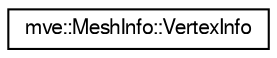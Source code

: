 digraph "Graphical Class Hierarchy"
{
  edge [fontname="FreeSans",fontsize="10",labelfontname="FreeSans",labelfontsize="10"];
  node [fontname="FreeSans",fontsize="10",shape=record];
  rankdir="LR";
  Node0 [label="mve::MeshInfo::VertexInfo",height=0.2,width=0.4,color="black", fillcolor="white", style="filled",URL="$structmve_1_1_mesh_info_1_1_vertex_info.html",tooltip="Per-vertex classification and adjacency information. "];
}
